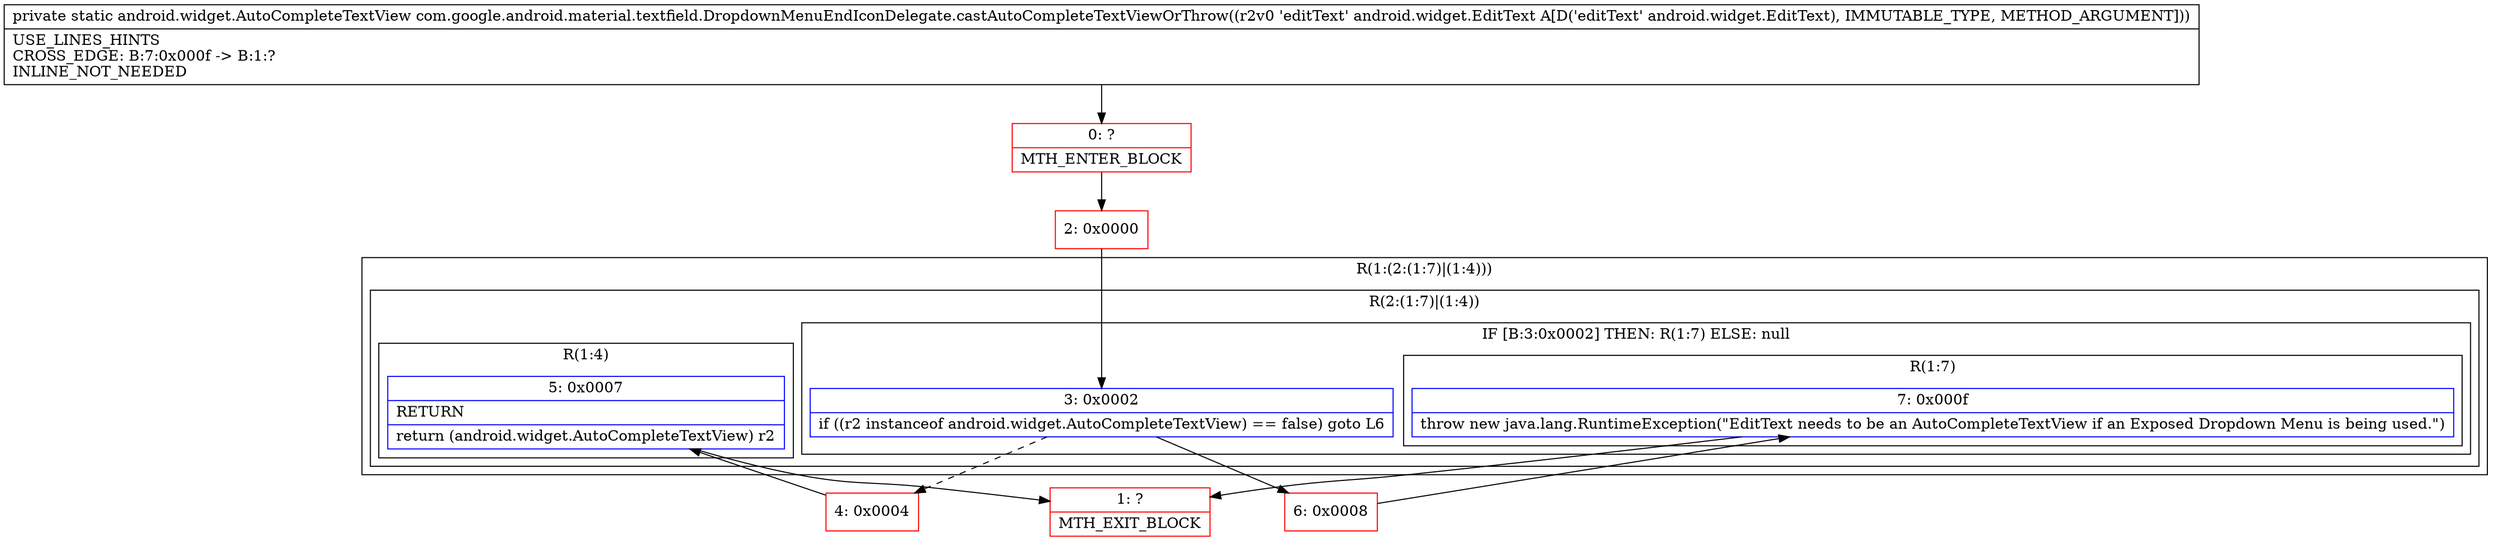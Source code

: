 digraph "CFG forcom.google.android.material.textfield.DropdownMenuEndIconDelegate.castAutoCompleteTextViewOrThrow(Landroid\/widget\/EditText;)Landroid\/widget\/AutoCompleteTextView;" {
subgraph cluster_Region_1727297300 {
label = "R(1:(2:(1:7)|(1:4)))";
node [shape=record,color=blue];
subgraph cluster_Region_2039094715 {
label = "R(2:(1:7)|(1:4))";
node [shape=record,color=blue];
subgraph cluster_IfRegion_2078580456 {
label = "IF [B:3:0x0002] THEN: R(1:7) ELSE: null";
node [shape=record,color=blue];
Node_3 [shape=record,label="{3\:\ 0x0002|if ((r2 instanceof android.widget.AutoCompleteTextView) == false) goto L6\l}"];
subgraph cluster_Region_966360400 {
label = "R(1:7)";
node [shape=record,color=blue];
Node_7 [shape=record,label="{7\:\ 0x000f|throw new java.lang.RuntimeException(\"EditText needs to be an AutoCompleteTextView if an Exposed Dropdown Menu is being used.\")\l}"];
}
}
subgraph cluster_Region_2089869728 {
label = "R(1:4)";
node [shape=record,color=blue];
Node_5 [shape=record,label="{5\:\ 0x0007|RETURN\l|return (android.widget.AutoCompleteTextView) r2\l}"];
}
}
}
Node_0 [shape=record,color=red,label="{0\:\ ?|MTH_ENTER_BLOCK\l}"];
Node_2 [shape=record,color=red,label="{2\:\ 0x0000}"];
Node_4 [shape=record,color=red,label="{4\:\ 0x0004}"];
Node_1 [shape=record,color=red,label="{1\:\ ?|MTH_EXIT_BLOCK\l}"];
Node_6 [shape=record,color=red,label="{6\:\ 0x0008}"];
MethodNode[shape=record,label="{private static android.widget.AutoCompleteTextView com.google.android.material.textfield.DropdownMenuEndIconDelegate.castAutoCompleteTextViewOrThrow((r2v0 'editText' android.widget.EditText A[D('editText' android.widget.EditText), IMMUTABLE_TYPE, METHOD_ARGUMENT]))  | USE_LINES_HINTS\lCROSS_EDGE: B:7:0x000f \-\> B:1:?\lINLINE_NOT_NEEDED\l}"];
MethodNode -> Node_0;Node_3 -> Node_4[style=dashed];
Node_3 -> Node_6;
Node_7 -> Node_1;
Node_5 -> Node_1;
Node_0 -> Node_2;
Node_2 -> Node_3;
Node_4 -> Node_5;
Node_6 -> Node_7;
}

